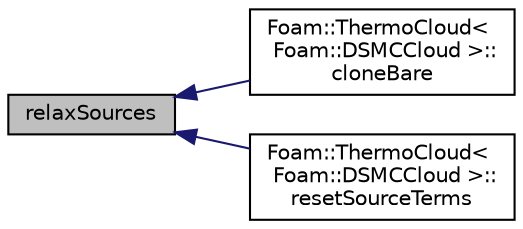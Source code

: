 digraph "relaxSources"
{
  bgcolor="transparent";
  edge [fontname="Helvetica",fontsize="10",labelfontname="Helvetica",labelfontsize="10"];
  node [fontname="Helvetica",fontsize="10",shape=record];
  rankdir="LR";
  Node112 [label="relaxSources",height=0.2,width=0.4,color="black", fillcolor="grey75", style="filled", fontcolor="black"];
  Node112 -> Node113 [dir="back",color="midnightblue",fontsize="10",style="solid",fontname="Helvetica"];
  Node113 [label="Foam::ThermoCloud\<\l Foam::DSMCCloud \>::\lcloneBare",height=0.2,width=0.4,color="black",URL="$a24961.html#a519c85b79b984c70934c244a934588ca",tooltip="Construct and return bare clone based on (this) with new name. "];
  Node112 -> Node114 [dir="back",color="midnightblue",fontsize="10",style="solid",fontname="Helvetica"];
  Node114 [label="Foam::ThermoCloud\<\l Foam::DSMCCloud \>::\lresetSourceTerms",height=0.2,width=0.4,color="black",URL="$a24961.html#acf214ed9b415b06b398e6fff63b72de0",tooltip="Reset the cloud source terms. "];
}
